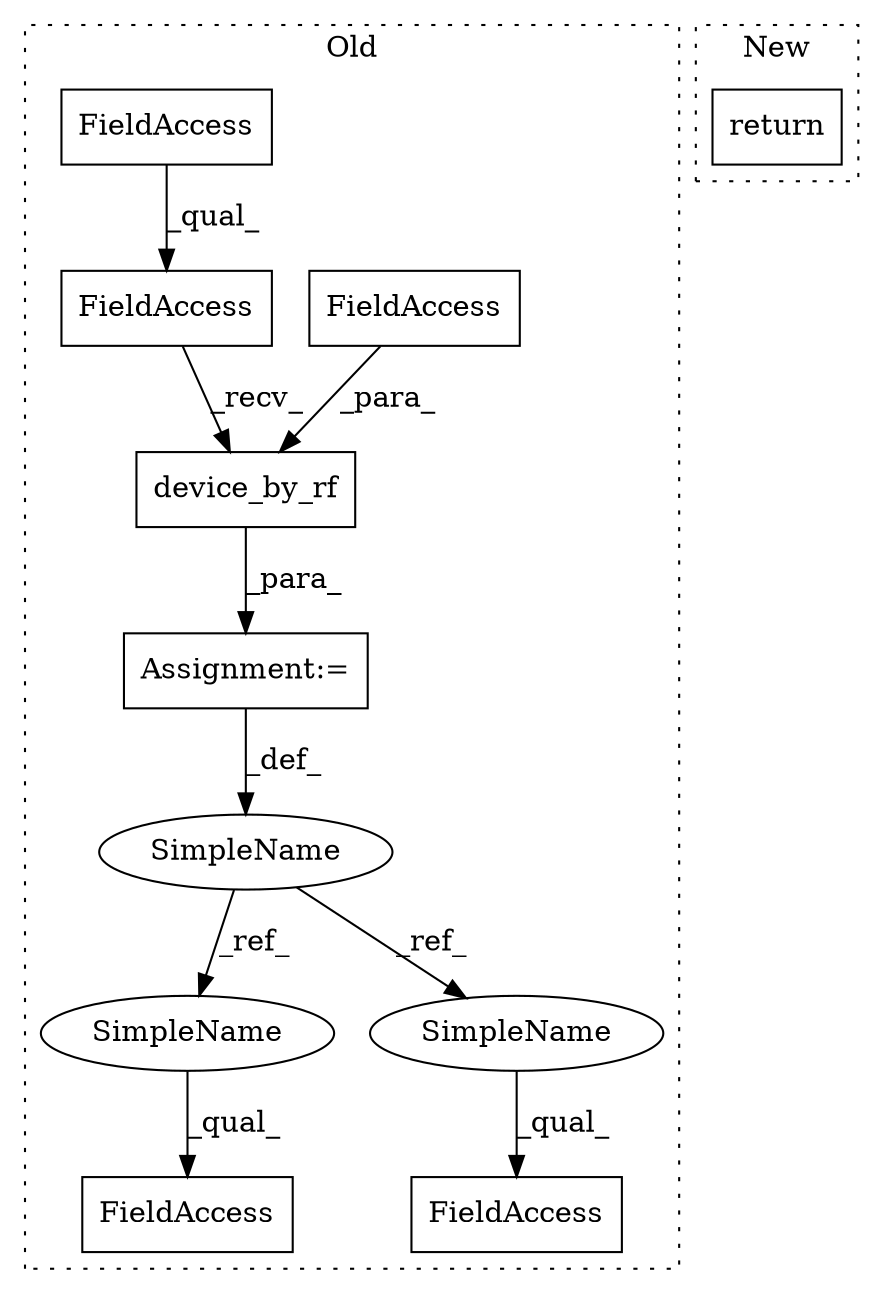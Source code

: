 digraph G {
subgraph cluster0 {
1 [label="device_by_rf" a="32" s="6121,6150" l="13,1" shape="box"];
3 [label="FieldAccess" a="22" s="6099" l="21" shape="box"];
4 [label="FieldAccess" a="22" s="6134" l="16" shape="box"];
5 [label="FieldAccess" a="22" s="6099" l="16" shape="box"];
6 [label="FieldAccess" a="22" s="6201" l="25" shape="box"];
7 [label="SimpleName" a="42" s="6092" l="6" shape="ellipse"];
8 [label="FieldAccess" a="22" s="6330" l="25" shape="box"];
9 [label="Assignment:=" a="7" s="6098" l="1" shape="box"];
10 [label="SimpleName" a="42" s="6330" l="6" shape="ellipse"];
11 [label="SimpleName" a="42" s="6201" l="6" shape="ellipse"];
label = "Old";
style="dotted";
}
subgraph cluster1 {
2 [label="return" a="41" s="5515" l="7" shape="box"];
label = "New";
style="dotted";
}
1 -> 9 [label="_para_"];
3 -> 1 [label="_recv_"];
4 -> 1 [label="_para_"];
5 -> 3 [label="_qual_"];
7 -> 11 [label="_ref_"];
7 -> 10 [label="_ref_"];
9 -> 7 [label="_def_"];
10 -> 8 [label="_qual_"];
11 -> 6 [label="_qual_"];
}